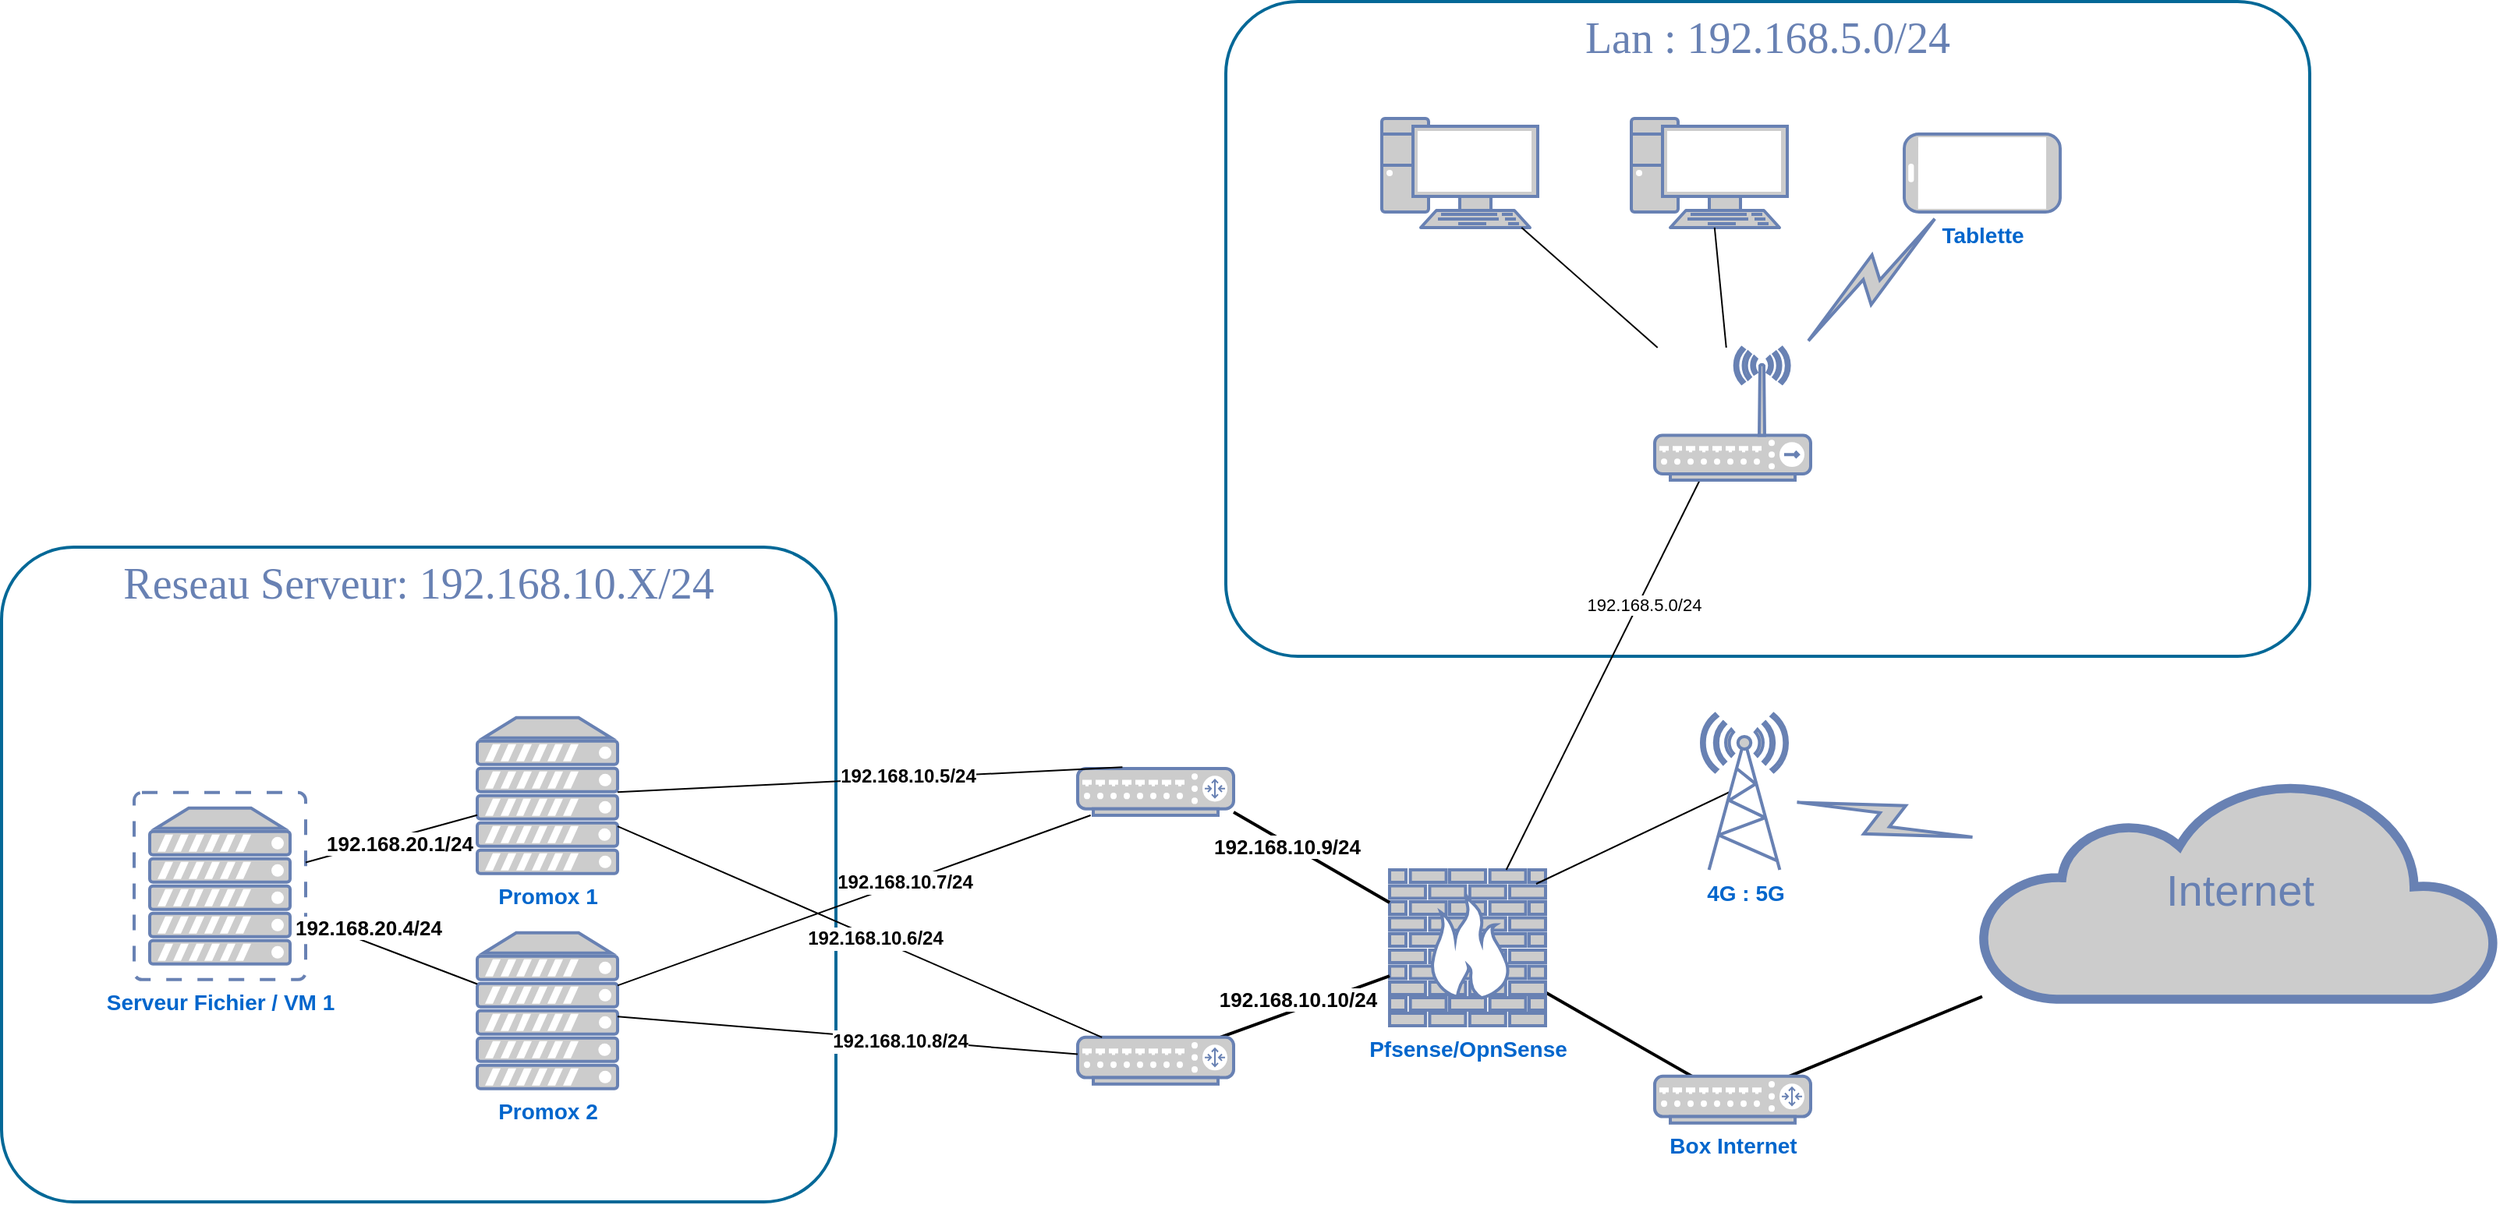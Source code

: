 <mxfile version="13.6.5" type="github">
  <diagram name="Page-1" id="bfe91b75-5d2c-26a0-9c1d-138518896778">
    <mxGraphModel dx="1877" dy="1177" grid="1" gridSize="10" guides="1" tooltips="1" connect="1" arrows="1" fold="1" page="1" pageScale="1" pageWidth="1169" pageHeight="827" background="#ffffff" math="0" shadow="0">
      <root>
        <mxCell id="0" />
        <mxCell id="1" parent="0" />
        <mxCell id="7c3789c024ecab99-79" value="Reseau Serveur: 192.168.10.X/24" style="rounded=1;whiteSpace=wrap;html=1;shadow=0;comic=0;strokeColor=#036897;strokeWidth=2;fillColor=none;fontFamily=Verdana;fontSize=28;fontColor=#6881B3;align=center;arcSize=11;verticalAlign=top;" parent="1" vertex="1">
          <mxGeometry x="600" y="640" width="535" height="420" as="geometry" />
        </mxCell>
        <mxCell id="7c3789c024ecab99-55" style="edgeStyle=none;html=1;labelBackgroundColor=none;endArrow=none;endFill=0;strokeWidth=2;fontFamily=Verdana;fontSize=28;fontColor=#6881B3;" parent="1" source="7c3789c024ecab99-8" target="7c3789c024ecab99-54" edge="1">
          <mxGeometry relative="1" as="geometry">
            <mxPoint x="1660" y="837.0" as="targetPoint" />
          </mxGeometry>
        </mxCell>
        <mxCell id="7c3789c024ecab99-8" value="&lt;b&gt;&lt;font style=&quot;font-size: 14px&quot;&gt;Pfsense/OpnSense&lt;/font&gt;&lt;/b&gt;" style="fontColor=#0066CC;verticalAlign=top;verticalLabelPosition=bottom;labelPosition=center;align=center;html=1;fillColor=#CCCCCC;strokeColor=#6881B3;gradientColor=none;gradientDirection=north;strokeWidth=2;shape=mxgraph.networks.firewall;rounded=0;shadow=0;comic=0;" parent="1" vertex="1">
          <mxGeometry x="1490" y="847" width="100" height="100" as="geometry" />
        </mxCell>
        <mxCell id="7c3789c024ecab99-52" style="edgeStyle=none;html=1;labelBackgroundColor=none;endArrow=none;endFill=0;strokeWidth=2;fontFamily=Verdana;fontSize=15;fontColor=#036897;" parent="1" source="7c3789c024ecab99-10" target="7c3789c024ecab99-8" edge="1">
          <mxGeometry relative="1" as="geometry">
            <mxPoint x="1550.0" y="917" as="targetPoint" />
          </mxGeometry>
        </mxCell>
        <mxCell id="AFrHU2EzTEkSez1uoTaX-50" value="&lt;b&gt;&lt;font style=&quot;font-size: 13px&quot;&gt;192.168.10.10/24&lt;/font&gt;&lt;/b&gt;" style="edgeLabel;html=1;align=center;verticalAlign=middle;resizable=0;points=[];" parent="7c3789c024ecab99-52" vertex="1" connectable="0">
          <mxGeometry x="-0.406" y="-3" relative="1" as="geometry">
            <mxPoint x="15.47" y="-15.62" as="offset" />
          </mxGeometry>
        </mxCell>
        <mxCell id="7c3789c024ecab99-10" value="" style="fontColor=#0066CC;verticalAlign=top;verticalLabelPosition=bottom;labelPosition=center;align=center;html=1;fillColor=#CCCCCC;strokeColor=#6881B3;gradientColor=none;gradientDirection=north;strokeWidth=2;shape=mxgraph.networks.router;rounded=0;shadow=0;comic=0;" parent="1" vertex="1">
          <mxGeometry x="1290" y="954.41" width="100" height="30" as="geometry" />
        </mxCell>
        <mxCell id="7c3789c024ecab99-53" value="Internet" style="html=1;fillColor=#CCCCCC;strokeColor=#6881B3;gradientColor=none;gradientDirection=north;strokeWidth=2;shape=mxgraph.networks.cloud;fontColor=#6881B3;rounded=0;shadow=0;comic=0;align=center;fontSize=28;" parent="1" vertex="1">
          <mxGeometry x="1870" y="790" width="330" height="140" as="geometry" />
        </mxCell>
        <mxCell id="7c3789c024ecab99-56" style="edgeStyle=none;html=1;labelBackgroundColor=none;endArrow=none;endFill=0;strokeWidth=2;fontFamily=Verdana;fontSize=28;fontColor=#6881B3;" parent="1" source="7c3789c024ecab99-54" target="7c3789c024ecab99-53" edge="1">
          <mxGeometry relative="1" as="geometry" />
        </mxCell>
        <mxCell id="7c3789c024ecab99-54" value="&lt;b&gt;&lt;font style=&quot;font-size: 14px&quot;&gt;Box Internet&lt;/font&gt;&lt;/b&gt;" style="fontColor=#0066CC;verticalAlign=top;verticalLabelPosition=bottom;labelPosition=center;align=center;html=1;fillColor=#CCCCCC;strokeColor=#6881B3;gradientColor=none;gradientDirection=north;strokeWidth=2;shape=mxgraph.networks.router;rounded=0;shadow=0;comic=0;" parent="1" vertex="1">
          <mxGeometry x="1660" y="979.41" width="100" height="30" as="geometry" />
        </mxCell>
        <mxCell id="AFrHU2EzTEkSez1uoTaX-5" value="" style="endArrow=none;html=1;entryX=0.33;entryY=0.5;entryDx=0;entryDy=0;entryPerimeter=0;exitX=0.94;exitY=0.09;exitDx=0;exitDy=0;exitPerimeter=0;" parent="1" source="7c3789c024ecab99-8" target="AFrHU2EzTEkSez1uoTaX-6" edge="1">
          <mxGeometry width="50" height="50" relative="1" as="geometry">
            <mxPoint x="1570" y="815" as="sourcePoint" />
            <mxPoint x="1670" y="800.04" as="targetPoint" />
          </mxGeometry>
        </mxCell>
        <mxCell id="AFrHU2EzTEkSez1uoTaX-6" value="&lt;b&gt;&lt;font style=&quot;font-size: 14px&quot;&gt;4G : 5G&lt;/font&gt;&lt;/b&gt;" style="fontColor=#0066CC;verticalAlign=top;verticalLabelPosition=bottom;labelPosition=center;align=center;html=1;outlineConnect=0;fillColor=#CCCCCC;strokeColor=#6881B3;gradientColor=none;gradientDirection=north;strokeWidth=2;shape=mxgraph.networks.radio_tower;" parent="1" vertex="1">
          <mxGeometry x="1690" y="747" width="55" height="100" as="geometry" />
        </mxCell>
        <mxCell id="AFrHU2EzTEkSez1uoTaX-8" value="" style="fontColor=#0066CC;verticalAlign=top;verticalLabelPosition=bottom;labelPosition=center;align=center;html=1;fillColor=#CCCCCC;strokeColor=#6881B3;gradientColor=none;gradientDirection=north;strokeWidth=2;shape=mxgraph.networks.router;rounded=0;shadow=0;comic=0;" parent="1" vertex="1">
          <mxGeometry x="1290" y="782" width="100" height="30" as="geometry" />
        </mxCell>
        <mxCell id="AFrHU2EzTEkSez1uoTaX-9" style="edgeStyle=none;html=1;labelBackgroundColor=none;endArrow=none;endFill=0;strokeWidth=2;fontFamily=Verdana;fontSize=15;fontColor=#036897;exitX=1;exitY=0.933;exitDx=0;exitDy=0;exitPerimeter=0;entryX=0;entryY=0.21;entryDx=0;entryDy=0;entryPerimeter=0;" parent="1" source="AFrHU2EzTEkSez1uoTaX-8" target="7c3789c024ecab99-8" edge="1">
          <mxGeometry relative="1" as="geometry">
            <mxPoint x="1490" y="911.5" as="targetPoint" />
            <mxPoint x="1390" y="940.5" as="sourcePoint" />
          </mxGeometry>
        </mxCell>
        <mxCell id="AFrHU2EzTEkSez1uoTaX-49" value="&lt;b&gt;&lt;font style=&quot;font-size: 13px&quot;&gt;192.168.10.9/24&lt;/font&gt;&lt;/b&gt;" style="edgeLabel;html=1;align=center;verticalAlign=middle;resizable=0;points=[];" parent="AFrHU2EzTEkSez1uoTaX-9" vertex="1" connectable="0">
          <mxGeometry x="-0.298" y="-2" relative="1" as="geometry">
            <mxPoint as="offset" />
          </mxGeometry>
        </mxCell>
        <mxCell id="AFrHU2EzTEkSez1uoTaX-11" value="&lt;b&gt;&lt;font style=&quot;font-size: 14px&quot;&gt;Promox 1&lt;/font&gt;&lt;/b&gt;" style="fontColor=#0066CC;verticalAlign=top;verticalLabelPosition=bottom;labelPosition=center;align=center;html=1;outlineConnect=0;fillColor=#CCCCCC;strokeColor=#6881B3;gradientColor=none;gradientDirection=north;strokeWidth=2;shape=mxgraph.networks.server;" parent="1" vertex="1">
          <mxGeometry x="905" y="749.41" width="90" height="100" as="geometry" />
        </mxCell>
        <object label="&lt;b&gt;&lt;font style=&quot;font-size: 14px&quot;&gt;Serveur Fichier / VM 1&lt;/font&gt;&lt;/b&gt;" id="AFrHU2EzTEkSez1uoTaX-12">
          <mxCell style="fontColor=#0066CC;verticalAlign=top;verticalLabelPosition=bottom;labelPosition=center;align=center;html=1;outlineConnect=0;fillColor=#CCCCCC;strokeColor=#6881B3;gradientColor=none;gradientDirection=north;strokeWidth=2;shape=mxgraph.networks.virtual_server;" parent="1" vertex="1">
            <mxGeometry x="685" y="797.41" width="110" height="120" as="geometry" />
          </mxCell>
        </object>
        <mxCell id="AFrHU2EzTEkSez1uoTaX-14" value="&lt;b&gt;&lt;font style=&quot;font-size: 14px&quot;&gt;Promox 2&lt;/font&gt;&lt;/b&gt;" style="fontColor=#0066CC;verticalAlign=top;verticalLabelPosition=bottom;labelPosition=center;align=center;html=1;outlineConnect=0;fillColor=#CCCCCC;strokeColor=#6881B3;gradientColor=none;gradientDirection=north;strokeWidth=2;shape=mxgraph.networks.server;" parent="1" vertex="1">
          <mxGeometry x="905" y="887.41" width="90" height="100" as="geometry" />
        </mxCell>
        <mxCell id="AFrHU2EzTEkSez1uoTaX-16" value="" style="endArrow=none;html=1;" parent="1" source="AFrHU2EzTEkSez1uoTaX-11" target="AFrHU2EzTEkSez1uoTaX-12" edge="1">
          <mxGeometry width="50" height="50" relative="1" as="geometry">
            <mxPoint x="1215" y="817.41" as="sourcePoint" />
            <mxPoint x="1265" y="767.41" as="targetPoint" />
          </mxGeometry>
        </mxCell>
        <mxCell id="AFrHU2EzTEkSez1uoTaX-19" value="&lt;div align=&quot;center&quot;&gt;&lt;b&gt;&lt;font style=&quot;font-size: 13px&quot;&gt;192.168.20.1/24&lt;/font&gt;&lt;/b&gt;&lt;/div&gt;" style="edgeLabel;html=1;align=center;verticalAlign=middle;resizable=0;points=[];" parent="AFrHU2EzTEkSez1uoTaX-16" vertex="1" connectable="0">
          <mxGeometry x="0.182" y="-1" relative="1" as="geometry">
            <mxPoint x="15" y="1" as="offset" />
          </mxGeometry>
        </mxCell>
        <mxCell id="AFrHU2EzTEkSez1uoTaX-18" value="" style="endArrow=none;html=1;" parent="1" source="AFrHU2EzTEkSez1uoTaX-14" target="AFrHU2EzTEkSez1uoTaX-12" edge="1">
          <mxGeometry width="50" height="50" relative="1" as="geometry">
            <mxPoint x="785" y="1297.41" as="sourcePoint" />
            <mxPoint x="835" y="1247.41" as="targetPoint" />
          </mxGeometry>
        </mxCell>
        <mxCell id="AFrHU2EzTEkSez1uoTaX-22" value="&lt;b&gt;&lt;font style=&quot;font-size: 13px&quot;&gt;192.168.20.4/24&lt;/font&gt;&lt;/b&gt;" style="edgeLabel;html=1;align=center;verticalAlign=middle;resizable=0;points=[];" parent="AFrHU2EzTEkSez1uoTaX-18" vertex="1" connectable="0">
          <mxGeometry x="0.269" y="2" relative="1" as="geometry">
            <mxPoint y="-11.76" as="offset" />
          </mxGeometry>
        </mxCell>
        <mxCell id="AFrHU2EzTEkSez1uoTaX-23" value="Lan : 192.168.5.0/24" style="rounded=1;shadow=0;comic=0;strokeColor=#036897;strokeWidth=2;fillColor=none;fontFamily=Verdana;fontSize=28;fontColor=#6881B3;align=center;arcSize=11;verticalAlign=top;html=1;whiteSpace=wrap;labelBackgroundColor=none;labelBorderColor=none;" parent="1" vertex="1">
          <mxGeometry x="1385" y="290" width="695" height="420" as="geometry" />
        </mxCell>
        <mxCell id="AFrHU2EzTEkSez1uoTaX-24" value="" style="fontColor=#0066CC;verticalAlign=top;verticalLabelPosition=bottom;labelPosition=center;align=center;html=1;outlineConnect=0;fillColor=#CCCCCC;strokeColor=#6881B3;gradientColor=none;gradientDirection=north;strokeWidth=2;shape=mxgraph.networks.pc;" parent="1" vertex="1">
          <mxGeometry x="1485" y="365" width="100" height="70" as="geometry" />
        </mxCell>
        <mxCell id="AFrHU2EzTEkSez1uoTaX-25" value="" style="fontColor=#0066CC;verticalAlign=top;verticalLabelPosition=bottom;labelPosition=center;align=center;html=1;outlineConnect=0;fillColor=#CCCCCC;strokeColor=#6881B3;gradientColor=none;gradientDirection=north;strokeWidth=2;shape=mxgraph.networks.pc;" parent="1" vertex="1">
          <mxGeometry x="1645" y="365" width="100" height="70" as="geometry" />
        </mxCell>
        <mxCell id="AFrHU2EzTEkSez1uoTaX-26" value="&lt;div&gt;&lt;b&gt;&lt;font style=&quot;font-size: 14px&quot;&gt;Tablette&lt;/font&gt;&lt;/b&gt;&lt;/div&gt;" style="fontColor=#0066CC;verticalAlign=top;verticalLabelPosition=bottom;labelPosition=center;align=center;html=1;outlineConnect=0;fillColor=#CCCCCC;strokeColor=#6881B3;gradientColor=none;gradientDirection=north;strokeWidth=2;shape=mxgraph.networks.mobile;shadow=0;rotation=0;labelBorderColor=none;direction=south;" parent="1" vertex="1">
          <mxGeometry x="1820" y="375" width="100" height="50" as="geometry" />
        </mxCell>
        <mxCell id="AFrHU2EzTEkSez1uoTaX-29" value="" style="endArrow=none;html=1;" parent="1" source="7c3789c024ecab99-8" target="AFrHU2EzTEkSez1uoTaX-46" edge="1">
          <mxGeometry width="50" height="50" relative="1" as="geometry">
            <mxPoint x="1550" y="820" as="sourcePoint" />
            <mxPoint x="1621.04" y="590" as="targetPoint" />
          </mxGeometry>
        </mxCell>
        <mxCell id="AFrHU2EzTEkSez1uoTaX-32" value="192.168.5.0/24" style="edgeLabel;html=1;align=center;verticalAlign=middle;resizable=0;points=[];" parent="AFrHU2EzTEkSez1uoTaX-29" vertex="1" connectable="0">
          <mxGeometry x="0.367" y="-3" relative="1" as="geometry">
            <mxPoint as="offset" />
          </mxGeometry>
        </mxCell>
        <mxCell id="AFrHU2EzTEkSez1uoTaX-33" value="" style="endArrow=none;html=1;entryX=0.287;entryY=-0.028;entryDx=0;entryDy=0;entryPerimeter=0;" parent="1" source="AFrHU2EzTEkSez1uoTaX-11" target="AFrHU2EzTEkSez1uoTaX-8" edge="1">
          <mxGeometry width="50" height="50" relative="1" as="geometry">
            <mxPoint x="1180" y="980" as="sourcePoint" />
            <mxPoint x="1250" y="740" as="targetPoint" />
          </mxGeometry>
        </mxCell>
        <mxCell id="AFrHU2EzTEkSez1uoTaX-38" value="&lt;font style=&quot;font-size: 12px&quot;&gt;&lt;b&gt;&lt;font style=&quot;font-size: 12px&quot;&gt;192.168.10.5/24&lt;/font&gt;&lt;/b&gt;&lt;/font&gt;" style="edgeLabel;html=1;align=center;verticalAlign=middle;resizable=0;points=[];" parent="AFrHU2EzTEkSez1uoTaX-33" vertex="1" connectable="0">
          <mxGeometry x="0.148" y="1" relative="1" as="geometry">
            <mxPoint as="offset" />
          </mxGeometry>
        </mxCell>
        <mxCell id="AFrHU2EzTEkSez1uoTaX-34" value="" style="endArrow=none;html=1;" parent="1" source="AFrHU2EzTEkSez1uoTaX-11" target="7c3789c024ecab99-10" edge="1">
          <mxGeometry width="50" height="50" relative="1" as="geometry">
            <mxPoint x="1155" y="885" as="sourcePoint" />
            <mxPoint x="1205" y="835" as="targetPoint" />
          </mxGeometry>
        </mxCell>
        <mxCell id="AFrHU2EzTEkSez1uoTaX-39" value="&lt;font style=&quot;font-size: 12px&quot;&gt;&lt;b&gt;&lt;font style=&quot;font-size: 12px&quot;&gt;192.168.10.6/24&lt;/font&gt;&lt;/b&gt;&lt;/font&gt;" style="edgeLabel;html=1;align=center;verticalAlign=middle;resizable=0;points=[];" parent="AFrHU2EzTEkSez1uoTaX-34" vertex="1" connectable="0">
          <mxGeometry x="0.061" relative="1" as="geometry">
            <mxPoint as="offset" />
          </mxGeometry>
        </mxCell>
        <mxCell id="AFrHU2EzTEkSez1uoTaX-35" value="" style="endArrow=none;html=1;" parent="1" source="AFrHU2EzTEkSez1uoTaX-14" target="AFrHU2EzTEkSez1uoTaX-8" edge="1">
          <mxGeometry width="50" height="50" relative="1" as="geometry">
            <mxPoint x="1090" y="900" as="sourcePoint" />
            <mxPoint x="1140" y="850" as="targetPoint" />
          </mxGeometry>
        </mxCell>
        <mxCell id="AFrHU2EzTEkSez1uoTaX-40" value="&lt;font style=&quot;font-size: 12px&quot;&gt;&lt;b&gt;&lt;font style=&quot;font-size: 12px&quot;&gt;192.168.10.7/24&lt;/font&gt;&lt;/b&gt;&lt;/font&gt;" style="edgeLabel;html=1;align=center;verticalAlign=middle;resizable=0;points=[];" parent="AFrHU2EzTEkSez1uoTaX-35" vertex="1" connectable="0">
          <mxGeometry x="0.214" relative="1" as="geometry">
            <mxPoint as="offset" />
          </mxGeometry>
        </mxCell>
        <mxCell id="AFrHU2EzTEkSez1uoTaX-37" value="" style="endArrow=none;html=1;" parent="1" source="AFrHU2EzTEkSez1uoTaX-14" target="7c3789c024ecab99-10" edge="1">
          <mxGeometry width="50" height="50" relative="1" as="geometry">
            <mxPoint x="1180" y="980" as="sourcePoint" />
            <mxPoint x="1280" y="980" as="targetPoint" />
          </mxGeometry>
        </mxCell>
        <mxCell id="AFrHU2EzTEkSez1uoTaX-41" value="&lt;font style=&quot;font-size: 12px&quot;&gt;&lt;b&gt;&lt;font style=&quot;font-size: 12px&quot;&gt;192.168.10.8/24&lt;/font&gt;&lt;/b&gt;&lt;/font&gt;" style="edgeLabel;html=1;align=center;verticalAlign=middle;resizable=0;points=[];" parent="AFrHU2EzTEkSez1uoTaX-37" vertex="1" connectable="0">
          <mxGeometry x="0.225" y="-2" relative="1" as="geometry">
            <mxPoint y="-1" as="offset" />
          </mxGeometry>
        </mxCell>
        <mxCell id="AFrHU2EzTEkSez1uoTaX-42" value="" style="endArrow=none;html=1;" parent="1" source="AFrHU2EzTEkSez1uoTaX-46" target="AFrHU2EzTEkSez1uoTaX-24" edge="1">
          <mxGeometry width="50" height="50" relative="1" as="geometry">
            <mxPoint x="1617.286" y="560" as="sourcePoint" />
            <mxPoint x="1585" y="475" as="targetPoint" />
          </mxGeometry>
        </mxCell>
        <mxCell id="AFrHU2EzTEkSez1uoTaX-43" value="" style="endArrow=none;html=1;" parent="1" source="AFrHU2EzTEkSez1uoTaX-46" target="AFrHU2EzTEkSez1uoTaX-25" edge="1">
          <mxGeometry width="50" height="50" relative="1" as="geometry">
            <mxPoint x="1631.0" y="560" as="sourcePoint" />
            <mxPoint x="1725" y="462" as="targetPoint" />
          </mxGeometry>
        </mxCell>
        <mxCell id="AFrHU2EzTEkSez1uoTaX-46" value="" style="fontColor=#0066CC;verticalAlign=top;verticalLabelPosition=bottom;labelPosition=center;align=center;html=1;outlineConnect=0;fillColor=#CCCCCC;strokeColor=#6881B3;gradientColor=none;gradientDirection=north;strokeWidth=2;shape=mxgraph.networks.wireless_hub;shadow=0;labelBackgroundColor=none;" parent="1" vertex="1">
          <mxGeometry x="1660" y="512" width="100" height="85" as="geometry" />
        </mxCell>
        <mxCell id="AFrHU2EzTEkSez1uoTaX-47" value="" style="html=1;outlineConnect=0;fillColor=#CCCCCC;strokeColor=#6881B3;gradientColor=none;gradientDirection=north;strokeWidth=2;shape=mxgraph.networks.comm_link_edge;html=1;" parent="1" source="AFrHU2EzTEkSez1uoTaX-46" target="AFrHU2EzTEkSez1uoTaX-26" edge="1">
          <mxGeometry width="100" height="100" relative="1" as="geometry">
            <mxPoint x="1830" y="570" as="sourcePoint" />
            <mxPoint x="1930" y="470" as="targetPoint" />
          </mxGeometry>
        </mxCell>
        <mxCell id="AFrHU2EzTEkSez1uoTaX-48" value="" style="html=1;outlineConnect=0;fillColor=#CCCCCC;strokeColor=#6881B3;gradientColor=none;gradientDirection=north;strokeWidth=2;shape=mxgraph.networks.comm_link_edge;html=1;" parent="1" source="AFrHU2EzTEkSez1uoTaX-6" target="7c3789c024ecab99-53" edge="1">
          <mxGeometry width="100" height="100" relative="1" as="geometry">
            <mxPoint x="1800" y="840" as="sourcePoint" />
            <mxPoint x="1900" y="740" as="targetPoint" />
          </mxGeometry>
        </mxCell>
      </root>
    </mxGraphModel>
  </diagram>
</mxfile>
